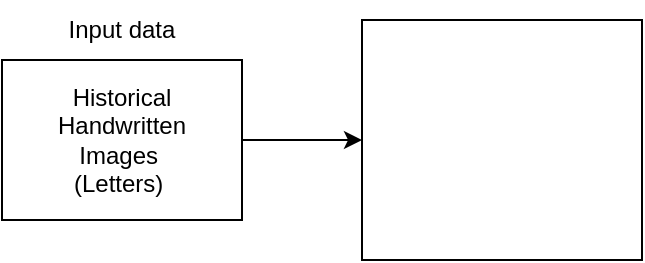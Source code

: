 <mxfile version="26.2.14">
  <diagram name="Page-1" id="Rm9Mzx5MZPHw29uNUsY4">
    <mxGraphModel dx="1426" dy="777" grid="1" gridSize="10" guides="1" tooltips="1" connect="1" arrows="1" fold="1" page="1" pageScale="1" pageWidth="827" pageHeight="1169" math="0" shadow="0">
      <root>
        <mxCell id="0" />
        <mxCell id="1" parent="0" />
        <mxCell id="MpDEyv8cJ5t634f4Yrty-4" style="edgeStyle=orthogonalEdgeStyle;rounded=0;orthogonalLoop=1;jettySize=auto;html=1;exitX=1;exitY=0.5;exitDx=0;exitDy=0;" edge="1" parent="1" source="MpDEyv8cJ5t634f4Yrty-1">
          <mxGeometry relative="1" as="geometry">
            <mxPoint x="260" y="320" as="targetPoint" />
          </mxGeometry>
        </mxCell>
        <mxCell id="MpDEyv8cJ5t634f4Yrty-1" value="" style="rounded=0;whiteSpace=wrap;html=1;" vertex="1" parent="1">
          <mxGeometry x="80" y="280" width="120" height="80" as="geometry" />
        </mxCell>
        <mxCell id="MpDEyv8cJ5t634f4Yrty-2" value="Historical Handwritten Images&amp;nbsp;&lt;div&gt;&lt;span style=&quot;background-color: transparent; color: light-dark(rgb(0, 0, 0), rgb(255, 255, 255));&quot;&gt;(Letters)&amp;nbsp;&lt;/span&gt;&lt;/div&gt;" style="text;html=1;align=center;verticalAlign=middle;whiteSpace=wrap;rounded=0;" vertex="1" parent="1">
          <mxGeometry x="110" y="305" width="60" height="30" as="geometry" />
        </mxCell>
        <mxCell id="MpDEyv8cJ5t634f4Yrty-3" value="Input data" style="text;html=1;align=center;verticalAlign=middle;whiteSpace=wrap;rounded=0;" vertex="1" parent="1">
          <mxGeometry x="110" y="250" width="60" height="30" as="geometry" />
        </mxCell>
        <mxCell id="MpDEyv8cJ5t634f4Yrty-5" value="" style="rounded=0;whiteSpace=wrap;html=1;" vertex="1" parent="1">
          <mxGeometry x="260" y="260" width="140" height="120" as="geometry" />
        </mxCell>
      </root>
    </mxGraphModel>
  </diagram>
</mxfile>
